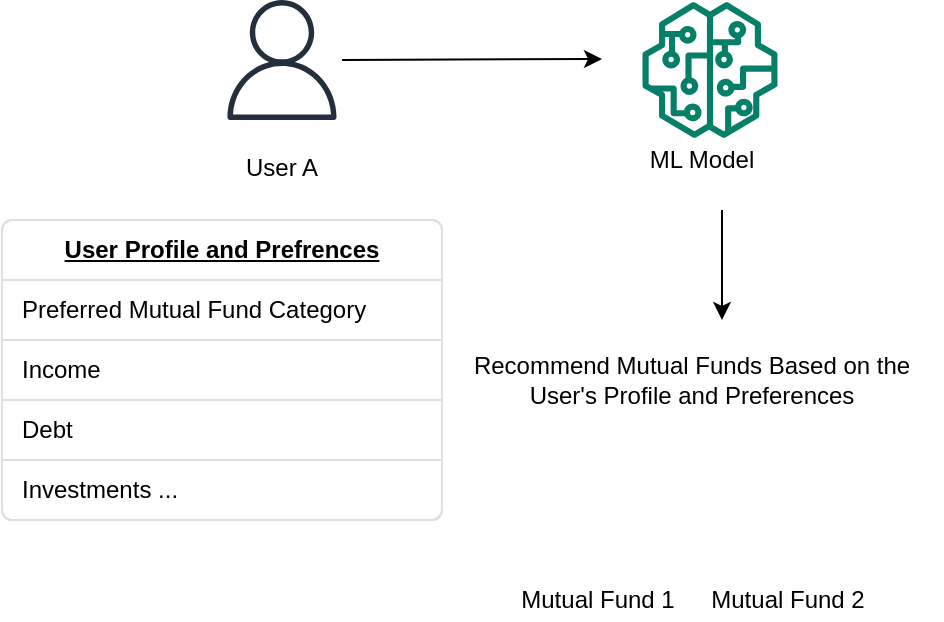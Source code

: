 <mxfile version="16.2.7" type="github"><diagram id="yNg8fXrAm-MrCsedrM9f" name="Page-1"><mxGraphModel dx="1038" dy="489" grid="1" gridSize="10" guides="1" tooltips="1" connect="1" arrows="1" fold="1" page="1" pageScale="1" pageWidth="850" pageHeight="1100" background="none" math="0" shadow="0"><root><mxCell id="0"/><mxCell id="1" parent="0"/><mxCell id="sYvRmeqlsZWl2c47sikl-10" value="Recommend Mutual Funds Based on the User's Profile and Preferences" style="text;html=1;strokeColor=none;fillColor=none;align=center;verticalAlign=middle;whiteSpace=wrap;rounded=0;" parent="1" vertex="1"><mxGeometry x="320" y="300" width="250" height="40" as="geometry"/></mxCell><mxCell id="0z3QfHqUQPWqFrtAprTn-5" value="" style="group" vertex="1" connectable="0" parent="1"><mxGeometry x="357.5" y="360" width="175" height="80" as="geometry"/></mxCell><mxCell id="q22CciQoSYREGAeda4IG-6" value="" style="shape=image;html=1;verticalAlign=top;verticalLabelPosition=bottom;labelBackgroundColor=#ffffff;imageAspect=0;aspect=fixed;image=https://cdn1.iconfinder.com/data/icons/smartphone-signal-5g-trading/64/Smartphone_Trading-128.png;imageBackground=none;" parent="0z3QfHqUQPWqFrtAprTn-5" vertex="1"><mxGeometry width="60" height="60" as="geometry"/></mxCell><mxCell id="q22CciQoSYREGAeda4IG-11" value="" style="shape=image;html=1;verticalAlign=top;verticalLabelPosition=bottom;labelBackgroundColor=#ffffff;imageAspect=0;aspect=fixed;image=https://cdn1.iconfinder.com/data/icons/smartphone-signal-5g-trading/64/Smartphone_Trading-128.png;imageBackground=none;" parent="0z3QfHqUQPWqFrtAprTn-5" vertex="1"><mxGeometry x="90" width="60" height="60" as="geometry"/></mxCell><mxCell id="sYvRmeqlsZWl2c47sikl-21" value="Mutual Fund 1" style="text;html=1;strokeColor=none;fillColor=none;align=center;verticalAlign=middle;whiteSpace=wrap;rounded=0;" parent="0z3QfHqUQPWqFrtAprTn-5" vertex="1"><mxGeometry y="60" width="80" height="20" as="geometry"/></mxCell><mxCell id="sYvRmeqlsZWl2c47sikl-22" value="Mutual Fund 2" style="text;html=1;strokeColor=none;fillColor=none;align=center;verticalAlign=middle;whiteSpace=wrap;rounded=0;" parent="0z3QfHqUQPWqFrtAprTn-5" vertex="1"><mxGeometry x="95" y="60" width="80" height="20" as="geometry"/></mxCell><mxCell id="0z3QfHqUQPWqFrtAprTn-7" value="" style="group" vertex="1" connectable="0" parent="1"><mxGeometry x="210" y="130" width="278" height="99" as="geometry"/></mxCell><mxCell id="q22CciQoSYREGAeda4IG-5" value="" style="endArrow=classic;startArrow=none;html=1;rounded=0;" parent="0z3QfHqUQPWqFrtAprTn-7" edge="1"><mxGeometry width="50" height="50" relative="1" as="geometry"><mxPoint x="60" y="30" as="sourcePoint"/><mxPoint x="190" y="29.5" as="targetPoint"/></mxGeometry></mxCell><mxCell id="q22CciQoSYREGAeda4IG-10" value="" style="sketch=0;outlineConnect=0;fontColor=#232F3E;gradientColor=none;fillColor=#232F3D;strokeColor=none;dashed=0;verticalLabelPosition=bottom;verticalAlign=top;align=center;html=1;fontSize=12;fontStyle=0;aspect=fixed;pointerEvents=1;shape=mxgraph.aws4.user;" parent="0z3QfHqUQPWqFrtAprTn-7" vertex="1"><mxGeometry width="60" height="60" as="geometry"/></mxCell><mxCell id="sYvRmeqlsZWl2c47sikl-12" value="ML Model" style="text;html=1;strokeColor=none;fillColor=none;align=center;verticalAlign=middle;whiteSpace=wrap;rounded=0;" parent="0z3QfHqUQPWqFrtAprTn-7" vertex="1"><mxGeometry x="210" y="69" width="60" height="22" as="geometry"/></mxCell><mxCell id="0z3QfHqUQPWqFrtAprTn-4" value="" style="sketch=0;outlineConnect=0;fontColor=#232F3E;gradientColor=none;fillColor=#067F68;strokeColor=none;dashed=0;verticalLabelPosition=bottom;verticalAlign=top;align=center;html=1;fontSize=12;fontStyle=0;aspect=fixed;pointerEvents=1;shape=mxgraph.aws4.sagemaker_model;" vertex="1" parent="0z3QfHqUQPWqFrtAprTn-7"><mxGeometry x="210" y="1" width="68" height="68" as="geometry"/></mxCell><mxCell id="0z3QfHqUQPWqFrtAprTn-6" value="" style="endArrow=classic;html=1;rounded=0;" edge="1" parent="0z3QfHqUQPWqFrtAprTn-7"><mxGeometry width="50" height="50" relative="1" as="geometry"><mxPoint x="250" y="105" as="sourcePoint"/><mxPoint x="250" y="160" as="targetPoint"/><Array as="points"><mxPoint x="250" y="130"/></Array></mxGeometry></mxCell><mxCell id="sYvRmeqlsZWl2c47sikl-11" value="User A" style="text;html=1;strokeColor=none;fillColor=none;align=center;verticalAlign=middle;whiteSpace=wrap;rounded=0;" parent="0z3QfHqUQPWqFrtAprTn-7" vertex="1"><mxGeometry y="69" width="60" height="30" as="geometry"/></mxCell><mxCell id="0z3QfHqUQPWqFrtAprTn-10" value="" style="html=1;shadow=0;dashed=0;shape=mxgraph.bootstrap.rrect;rSize=5;strokeColor=#DFDFDF;html=1;whiteSpace=wrap;fillColor=none;fontColor=#000000;" vertex="1" parent="1"><mxGeometry x="100" y="240" width="220" height="150" as="geometry"/></mxCell><mxCell id="0z3QfHqUQPWqFrtAprTn-11" value="&lt;b&gt;&lt;u style=&quot;&quot;&gt;User Profile and Prefrences&lt;/u&gt;&lt;/b&gt;" style="strokeColor=inherit;fillColor=inherit;gradientColor=inherit;fontColor=inherit;html=1;shadow=0;dashed=0;shape=mxgraph.bootstrap.topButton;rSize=5;perimeter=none;whiteSpace=wrap;resizeWidth=1;align=center;spacing=10;labelBackgroundColor=#FFFFFF;" vertex="1" parent="0z3QfHqUQPWqFrtAprTn-10"><mxGeometry width="220.0" height="30" relative="1" as="geometry"/></mxCell><mxCell id="0z3QfHqUQPWqFrtAprTn-12" value="Preferred Mutual Fund Category&lt;span style=&quot;white-space: pre&quot;&gt;&#9;&lt;/span&gt;" style="strokeColor=inherit;fillColor=inherit;gradientColor=inherit;fontColor=inherit;html=1;shadow=0;dashed=0;perimeter=none;whiteSpace=wrap;resizeWidth=1;align=left;spacing=10;" vertex="1" parent="0z3QfHqUQPWqFrtAprTn-10"><mxGeometry width="220.0" height="30" relative="1" as="geometry"><mxPoint y="30" as="offset"/></mxGeometry></mxCell><mxCell id="0z3QfHqUQPWqFrtAprTn-13" value="Income" style="strokeColor=inherit;fillColor=inherit;gradientColor=inherit;fontColor=inherit;html=1;shadow=0;dashed=0;perimeter=none;whiteSpace=wrap;resizeWidth=1;align=left;spacing=10;" vertex="1" parent="0z3QfHqUQPWqFrtAprTn-10"><mxGeometry width="220.0" height="30" relative="1" as="geometry"><mxPoint y="60" as="offset"/></mxGeometry></mxCell><mxCell id="0z3QfHqUQPWqFrtAprTn-14" value="Debt" style="strokeColor=inherit;fillColor=inherit;gradientColor=inherit;fontColor=inherit;html=1;shadow=0;dashed=0;perimeter=none;whiteSpace=wrap;resizeWidth=1;align=left;spacing=10;" vertex="1" parent="0z3QfHqUQPWqFrtAprTn-10"><mxGeometry width="220.0" height="30" relative="1" as="geometry"><mxPoint y="90" as="offset"/></mxGeometry></mxCell><mxCell id="0z3QfHqUQPWqFrtAprTn-15" value="Investments ..." style="strokeColor=inherit;fillColor=inherit;gradientColor=inherit;fontColor=inherit;html=1;shadow=0;dashed=0;shape=mxgraph.bootstrap.bottomButton;rSize=5;perimeter=none;whiteSpace=wrap;resizeWidth=1;resizeHeight=0;align=left;spacing=10;" vertex="1" parent="0z3QfHqUQPWqFrtAprTn-10"><mxGeometry y="1" width="220.0" height="30" relative="1" as="geometry"><mxPoint y="-30" as="offset"/></mxGeometry></mxCell></root></mxGraphModel></diagram></mxfile>
